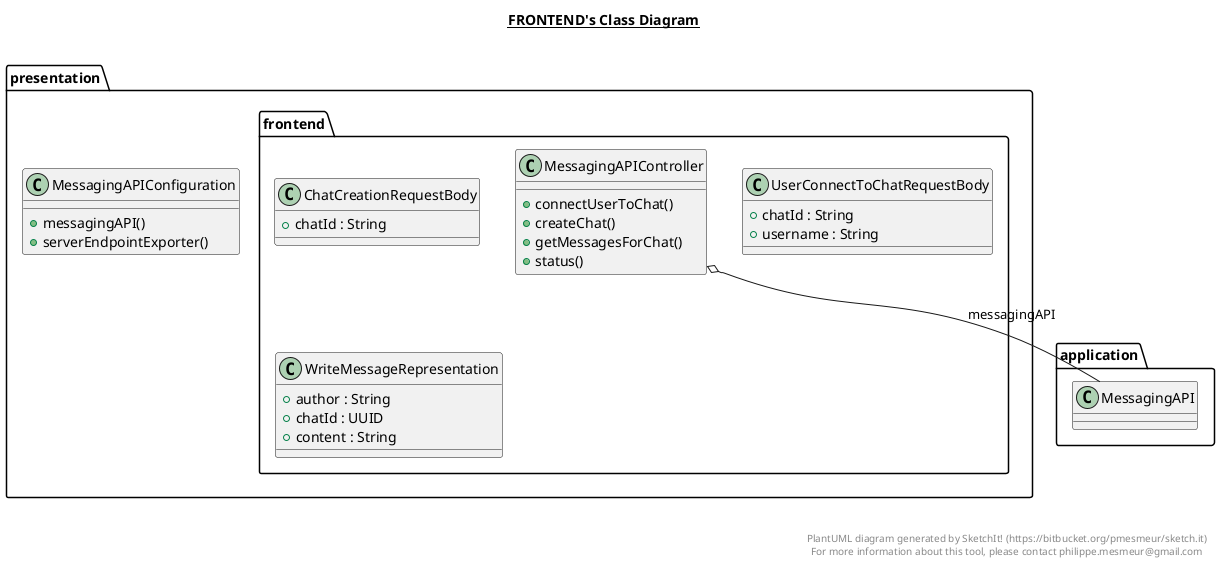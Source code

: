 @startuml

title __FRONTEND's Class Diagram__\n

  namespace presentation {
    namespace frontend {
      class presentation.frontend.ChatCreationRequestBody {
          + chatId : String
      }
    }
  }
  

  namespace presentation {
    namespace frontend {
      class presentation.MessagingAPIConfiguration {
          + messagingAPI()
          + serverEndpointExporter()
      }
    }
  }
  

  namespace presentation {
    namespace frontend {
      class presentation.frontend.MessagingAPIController {
          + connectUserToChat()
          + createChat()
          + getMessagesForChat()
          + status()
      }
    }
  }
  

  namespace presentation {
    namespace frontend {
      class presentation.frontend.UserConnectToChatRequestBody {
          + chatId : String
          + username : String
      }
    }
  }
  

  namespace presentation {
    namespace frontend {
      class presentation.frontend.WriteMessageRepresentation {
          + author : String
          + chatId : UUID
          + content : String
      }
    }
  }
  

  presentation.frontend.MessagingAPIController o-- application.MessagingAPI : messagingAPI


right footer


PlantUML diagram generated by SketchIt! (https://bitbucket.org/pmesmeur/sketch.it)
For more information about this tool, please contact philippe.mesmeur@gmail.com
endfooter

@enduml
